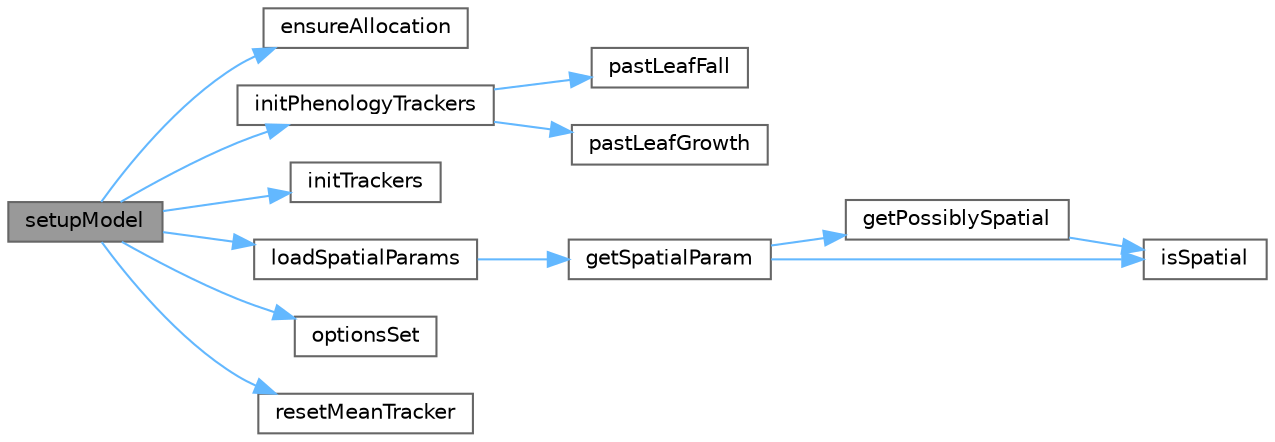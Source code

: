 digraph "setupModel"
{
 // LATEX_PDF_SIZE
  bgcolor="transparent";
  edge [fontname=Helvetica,fontsize=10,labelfontname=Helvetica,labelfontsize=10];
  node [fontname=Helvetica,fontsize=10,shape=box,height=0.2,width=0.4];
  rankdir="LR";
  Node1 [id="Node000001",label="setupModel",height=0.2,width=0.4,color="gray40", fillcolor="grey60", style="filled", fontcolor="black",tooltip=" "];
  Node1 -> Node2 [id="edge13_Node000001_Node000002",color="steelblue1",style="solid",tooltip=" "];
  Node2 [id="Node000002",label="ensureAllocation",height=0.2,width=0.4,color="grey40", fillcolor="white", style="filled",URL="$d7/d43/_s_i_p_n_e_topts_in_2sipnet_8c.html#aa0c4af096227dd0aa7a432af7e63b71b",tooltip=" "];
  Node1 -> Node3 [id="edge14_Node000001_Node000003",color="steelblue1",style="solid",tooltip=" "];
  Node3 [id="Node000003",label="initPhenologyTrackers",height=0.2,width=0.4,color="grey40", fillcolor="white", style="filled",URL="$d7/d43/_s_i_p_n_e_topts_in_2sipnet_8c.html#a5c7993de818df1e23101f7b5c7ae79b7",tooltip=" "];
  Node3 -> Node4 [id="edge15_Node000003_Node000004",color="steelblue1",style="solid",tooltip=" "];
  Node4 [id="Node000004",label="pastLeafFall",height=0.2,width=0.4,color="grey40", fillcolor="white", style="filled",URL="$d7/d43/_s_i_p_n_e_topts_in_2sipnet_8c.html#a9d42469c8cdb3e676e1958c57da19547",tooltip=" "];
  Node3 -> Node5 [id="edge16_Node000003_Node000005",color="steelblue1",style="solid",tooltip=" "];
  Node5 [id="Node000005",label="pastLeafGrowth",height=0.2,width=0.4,color="grey40", fillcolor="white", style="filled",URL="$d7/d43/_s_i_p_n_e_topts_in_2sipnet_8c.html#a629ee475c747e21157b6d448454d1647",tooltip=" "];
  Node1 -> Node6 [id="edge17_Node000001_Node000006",color="steelblue1",style="solid",tooltip=" "];
  Node6 [id="Node000006",label="initTrackers",height=0.2,width=0.4,color="grey40", fillcolor="white", style="filled",URL="$d7/d43/_s_i_p_n_e_topts_in_2sipnet_8c.html#af9cf81e2509a32497ab85f75e1edcf9e",tooltip=" "];
  Node1 -> Node7 [id="edge18_Node000001_Node000007",color="steelblue1",style="solid",tooltip=" "];
  Node7 [id="Node000007",label="loadSpatialParams",height=0.2,width=0.4,color="grey40", fillcolor="white", style="filled",URL="$d7/dd8/_s_i_p_n_e_topts_in_2spatial_params_8c.html#ad416c787f51b053e50264b97cc56f425",tooltip=" "];
  Node7 -> Node8 [id="edge19_Node000007_Node000008",color="steelblue1",style="solid",tooltip=" "];
  Node8 [id="Node000008",label="getSpatialParam",height=0.2,width=0.4,color="grey40", fillcolor="white", style="filled",URL="$d7/dd8/_s_i_p_n_e_topts_in_2spatial_params_8c.html#ac941eee725b3734909015835a7cad499",tooltip=" "];
  Node8 -> Node9 [id="edge20_Node000008_Node000009",color="steelblue1",style="solid",tooltip=" "];
  Node9 [id="Node000009",label="getPossiblySpatial",height=0.2,width=0.4,color="grey40", fillcolor="white", style="filled",URL="$d7/dd8/_s_i_p_n_e_topts_in_2spatial_params_8c.html#ace067e115166bd724ba5081dbf1f6f27",tooltip=" "];
  Node9 -> Node10 [id="edge21_Node000009_Node000010",color="steelblue1",style="solid",tooltip=" "];
  Node10 [id="Node000010",label="isSpatial",height=0.2,width=0.4,color="grey40", fillcolor="white", style="filled",URL="$d7/dd8/_s_i_p_n_e_topts_in_2spatial_params_8c.html#ae99fa2266ffe4ed506690f3cf382e26e",tooltip=" "];
  Node8 -> Node10 [id="edge22_Node000008_Node000010",color="steelblue1",style="solid",tooltip=" "];
  Node1 -> Node11 [id="edge23_Node000001_Node000011",color="steelblue1",style="solid",tooltip=" "];
  Node11 [id="Node000011",label="optionsSet",height=0.2,width=0.4,color="grey40", fillcolor="white", style="filled",URL="$d7/d43/_s_i_p_n_e_topts_in_2sipnet_8c.html#a0c7c92682e74317987f557c18ad0f0c1",tooltip=" "];
  Node1 -> Node12 [id="edge24_Node000001_Node000012",color="steelblue1",style="solid",tooltip=" "];
  Node12 [id="Node000012",label="resetMeanTracker",height=0.2,width=0.4,color="grey40", fillcolor="white", style="filled",URL="$d5/d1f/runmean_8c.html#aafa097eaf82986761f1920d2a1ed2457",tooltip=" "];
}
